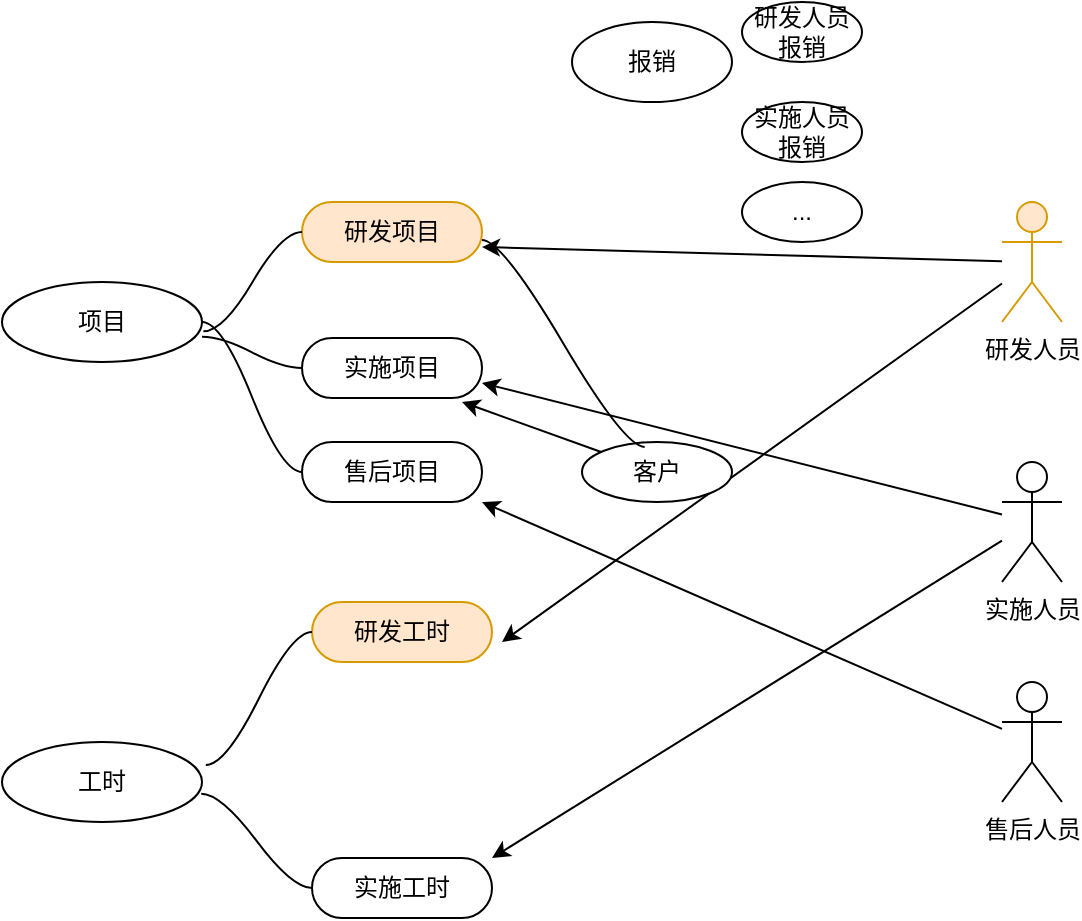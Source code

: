 <mxfile version="22.1.7" type="github">
  <diagram name="第 1 页" id="r8ZtHVtC3mXbOPZH1cJQ">
    <mxGraphModel dx="979" dy="595" grid="1" gridSize="10" guides="1" tooltips="1" connect="1" arrows="1" fold="1" page="1" pageScale="1" pageWidth="827" pageHeight="1169" math="0" shadow="0">
      <root>
        <mxCell id="0" />
        <mxCell id="1" parent="0" />
        <mxCell id="xe99l6hSY67nhleKCdJc-2" value="研发工时" style="whiteSpace=wrap;html=1;rounded=1;arcSize=50;align=center;verticalAlign=middle;strokeWidth=1;autosize=1;spacing=4;treeFolding=1;treeMoving=1;newEdgeStyle={&quot;edgeStyle&quot;:&quot;entityRelationEdgeStyle&quot;,&quot;startArrow&quot;:&quot;none&quot;,&quot;endArrow&quot;:&quot;none&quot;,&quot;segment&quot;:10,&quot;curved&quot;:1,&quot;sourcePerimeterSpacing&quot;:0,&quot;targetPerimeterSpacing&quot;:0};fillColor=#ffe6cc;strokeColor=#d79b00;" vertex="1" parent="1">
          <mxGeometry x="265" y="310" width="90" height="30" as="geometry" />
        </mxCell>
        <mxCell id="xe99l6hSY67nhleKCdJc-3" value="" style="edgeStyle=entityRelationEdgeStyle;startArrow=none;endArrow=none;segment=10;curved=1;sourcePerimeterSpacing=0;targetPerimeterSpacing=0;rounded=0;exitX=1.019;exitY=0.289;exitDx=0;exitDy=0;exitPerimeter=0;" edge="1" target="xe99l6hSY67nhleKCdJc-2" parent="1" source="xe99l6hSY67nhleKCdJc-4">
          <mxGeometry relative="1" as="geometry">
            <mxPoint x="210" y="320" as="sourcePoint" />
            <Array as="points">
              <mxPoint x="210" y="400" />
              <mxPoint x="212" y="400" />
            </Array>
          </mxGeometry>
        </mxCell>
        <mxCell id="xe99l6hSY67nhleKCdJc-4" value="工时" style="ellipse;whiteSpace=wrap;html=1;align=center;newEdgeStyle={&quot;edgeStyle&quot;:&quot;entityRelationEdgeStyle&quot;,&quot;startArrow&quot;:&quot;none&quot;,&quot;endArrow&quot;:&quot;none&quot;,&quot;segment&quot;:10,&quot;curved&quot;:1,&quot;sourcePerimeterSpacing&quot;:0,&quot;targetPerimeterSpacing&quot;:0};treeFolding=1;treeMoving=1;" vertex="1" parent="1">
          <mxGeometry x="110" y="380" width="100" height="40" as="geometry" />
        </mxCell>
        <mxCell id="xe99l6hSY67nhleKCdJc-6" value="实施工时" style="whiteSpace=wrap;html=1;rounded=1;arcSize=50;align=center;verticalAlign=middle;strokeWidth=1;autosize=1;spacing=4;treeFolding=1;treeMoving=1;newEdgeStyle={&quot;edgeStyle&quot;:&quot;entityRelationEdgeStyle&quot;,&quot;startArrow&quot;:&quot;none&quot;,&quot;endArrow&quot;:&quot;none&quot;,&quot;segment&quot;:10,&quot;curved&quot;:1,&quot;sourcePerimeterSpacing&quot;:0,&quot;targetPerimeterSpacing&quot;:0};" vertex="1" parent="1">
          <mxGeometry x="265" y="438" width="90" height="30" as="geometry" />
        </mxCell>
        <mxCell id="xe99l6hSY67nhleKCdJc-7" value="" style="edgeStyle=entityRelationEdgeStyle;startArrow=none;endArrow=none;segment=10;curved=1;sourcePerimeterSpacing=0;targetPerimeterSpacing=0;rounded=0;exitX=0.996;exitY=0.646;exitDx=0;exitDy=0;exitPerimeter=0;" edge="1" target="xe99l6hSY67nhleKCdJc-6" parent="1" source="xe99l6hSY67nhleKCdJc-4">
          <mxGeometry relative="1" as="geometry">
            <mxPoint x="230" y="480" as="sourcePoint" />
          </mxGeometry>
        </mxCell>
        <mxCell id="xe99l6hSY67nhleKCdJc-15" value="项目" style="ellipse;whiteSpace=wrap;html=1;align=center;newEdgeStyle={&quot;edgeStyle&quot;:&quot;entityRelationEdgeStyle&quot;,&quot;startArrow&quot;:&quot;none&quot;,&quot;endArrow&quot;:&quot;none&quot;,&quot;segment&quot;:10,&quot;curved&quot;:1,&quot;sourcePerimeterSpacing&quot;:0,&quot;targetPerimeterSpacing&quot;:0};treeFolding=1;treeMoving=1;" vertex="1" parent="1">
          <mxGeometry x="110" y="150" width="100" height="40" as="geometry" />
        </mxCell>
        <mxCell id="xe99l6hSY67nhleKCdJc-20" value="研发项目" style="whiteSpace=wrap;html=1;rounded=1;arcSize=50;align=center;verticalAlign=middle;strokeWidth=1;autosize=1;spacing=4;treeFolding=1;treeMoving=1;newEdgeStyle={&quot;edgeStyle&quot;:&quot;entityRelationEdgeStyle&quot;,&quot;startArrow&quot;:&quot;none&quot;,&quot;endArrow&quot;:&quot;none&quot;,&quot;segment&quot;:10,&quot;curved&quot;:1,&quot;sourcePerimeterSpacing&quot;:0,&quot;targetPerimeterSpacing&quot;:0};fillColor=#ffe6cc;strokeColor=#d79b00;" vertex="1" parent="1">
          <mxGeometry x="260" y="110" width="90" height="30" as="geometry" />
        </mxCell>
        <mxCell id="xe99l6hSY67nhleKCdJc-21" value="" style="edgeStyle=entityRelationEdgeStyle;startArrow=none;endArrow=none;segment=10;curved=1;sourcePerimeterSpacing=0;targetPerimeterSpacing=0;rounded=0;exitX=1.007;exitY=0.616;exitDx=0;exitDy=0;exitPerimeter=0;" edge="1" target="xe99l6hSY67nhleKCdJc-20" parent="1" source="xe99l6hSY67nhleKCdJc-15">
          <mxGeometry relative="1" as="geometry">
            <mxPoint x="260" y="230" as="sourcePoint" />
          </mxGeometry>
        </mxCell>
        <mxCell id="xe99l6hSY67nhleKCdJc-22" value="实施项目" style="whiteSpace=wrap;html=1;rounded=1;arcSize=50;align=center;verticalAlign=middle;strokeWidth=1;autosize=1;spacing=4;treeFolding=1;treeMoving=1;newEdgeStyle={&quot;edgeStyle&quot;:&quot;entityRelationEdgeStyle&quot;,&quot;startArrow&quot;:&quot;none&quot;,&quot;endArrow&quot;:&quot;none&quot;,&quot;segment&quot;:10,&quot;curved&quot;:1,&quot;sourcePerimeterSpacing&quot;:0,&quot;targetPerimeterSpacing&quot;:0};" vertex="1" parent="1">
          <mxGeometry x="260" y="178" width="90" height="30" as="geometry" />
        </mxCell>
        <mxCell id="xe99l6hSY67nhleKCdJc-23" value="" style="edgeStyle=entityRelationEdgeStyle;startArrow=none;endArrow=none;segment=10;curved=1;sourcePerimeterSpacing=0;targetPerimeterSpacing=0;rounded=0;exitX=1;exitY=0.685;exitDx=0;exitDy=0;exitPerimeter=0;" edge="1" target="xe99l6hSY67nhleKCdJc-22" parent="1" source="xe99l6hSY67nhleKCdJc-15">
          <mxGeometry relative="1" as="geometry">
            <mxPoint x="225" y="220" as="sourcePoint" />
          </mxGeometry>
        </mxCell>
        <mxCell id="xe99l6hSY67nhleKCdJc-36" style="rounded=0;orthogonalLoop=1;jettySize=auto;html=1;entryX=1;entryY=0.75;entryDx=0;entryDy=0;" edge="1" parent="1" source="xe99l6hSY67nhleKCdJc-25" target="xe99l6hSY67nhleKCdJc-20">
          <mxGeometry relative="1" as="geometry" />
        </mxCell>
        <mxCell id="xe99l6hSY67nhleKCdJc-47" style="edgeStyle=none;rounded=0;orthogonalLoop=1;jettySize=auto;html=1;" edge="1" parent="1" source="xe99l6hSY67nhleKCdJc-25">
          <mxGeometry relative="1" as="geometry">
            <mxPoint x="360" y="330" as="targetPoint" />
          </mxGeometry>
        </mxCell>
        <mxCell id="xe99l6hSY67nhleKCdJc-25" value="研发人员" style="shape=umlActor;verticalLabelPosition=bottom;verticalAlign=top;html=1;fillColor=#ffe6cc;strokeColor=#d79b00;" vertex="1" parent="1">
          <mxGeometry x="610" y="110" width="30" height="60" as="geometry" />
        </mxCell>
        <mxCell id="xe99l6hSY67nhleKCdJc-43" style="edgeStyle=none;rounded=0;orthogonalLoop=1;jettySize=auto;html=1;entryX=1;entryY=0.75;entryDx=0;entryDy=0;" edge="1" parent="1" source="xe99l6hSY67nhleKCdJc-28" target="xe99l6hSY67nhleKCdJc-22">
          <mxGeometry relative="1" as="geometry" />
        </mxCell>
        <mxCell id="xe99l6hSY67nhleKCdJc-48" style="edgeStyle=none;rounded=0;orthogonalLoop=1;jettySize=auto;html=1;entryX=1;entryY=0;entryDx=0;entryDy=0;" edge="1" parent="1" source="xe99l6hSY67nhleKCdJc-28" target="xe99l6hSY67nhleKCdJc-6">
          <mxGeometry relative="1" as="geometry" />
        </mxCell>
        <mxCell id="xe99l6hSY67nhleKCdJc-28" value="实施人员" style="shape=umlActor;verticalLabelPosition=bottom;verticalAlign=top;html=1;" vertex="1" parent="1">
          <mxGeometry x="610" y="240" width="30" height="60" as="geometry" />
        </mxCell>
        <mxCell id="xe99l6hSY67nhleKCdJc-46" style="edgeStyle=none;rounded=0;orthogonalLoop=1;jettySize=auto;html=1;entryX=1;entryY=1;entryDx=0;entryDy=0;" edge="1" parent="1" source="xe99l6hSY67nhleKCdJc-30" target="xe99l6hSY67nhleKCdJc-44">
          <mxGeometry relative="1" as="geometry" />
        </mxCell>
        <mxCell id="xe99l6hSY67nhleKCdJc-30" value="售后人员" style="shape=umlActor;verticalLabelPosition=bottom;verticalAlign=top;html=1;" vertex="1" parent="1">
          <mxGeometry x="610" y="350" width="30" height="60" as="geometry" />
        </mxCell>
        <mxCell id="xe99l6hSY67nhleKCdJc-42" style="edgeStyle=none;rounded=0;orthogonalLoop=1;jettySize=auto;html=1;" edge="1" parent="1" source="xe99l6hSY67nhleKCdJc-35">
          <mxGeometry relative="1" as="geometry">
            <mxPoint x="340" y="210" as="targetPoint" />
          </mxGeometry>
        </mxCell>
        <mxCell id="xe99l6hSY67nhleKCdJc-35" value="客户" style="ellipse;whiteSpace=wrap;html=1;" vertex="1" parent="1">
          <mxGeometry x="400" y="230" width="75" height="30" as="geometry" />
        </mxCell>
        <mxCell id="xe99l6hSY67nhleKCdJc-41" style="edgeStyle=entityRelationEdgeStyle;rounded=0;orthogonalLoop=1;jettySize=auto;html=1;startArrow=none;endArrow=none;segment=10;curved=1;sourcePerimeterSpacing=0;targetPerimeterSpacing=0;entryX=0.231;entryY=-0.052;entryDx=0;entryDy=0;entryPerimeter=0;" edge="1" parent="1">
          <mxGeometry relative="1" as="geometry">
            <mxPoint x="350" y="129" as="sourcePoint" />
            <mxPoint x="431.325" y="232.44" as="targetPoint" />
            <Array as="points">
              <mxPoint x="390" y="184" />
            </Array>
          </mxGeometry>
        </mxCell>
        <mxCell id="xe99l6hSY67nhleKCdJc-44" value="售后项目" style="whiteSpace=wrap;html=1;rounded=1;arcSize=50;align=center;verticalAlign=middle;strokeWidth=1;autosize=1;spacing=4;treeFolding=1;treeMoving=1;newEdgeStyle={&quot;edgeStyle&quot;:&quot;entityRelationEdgeStyle&quot;,&quot;startArrow&quot;:&quot;none&quot;,&quot;endArrow&quot;:&quot;none&quot;,&quot;segment&quot;:10,&quot;curved&quot;:1,&quot;sourcePerimeterSpacing&quot;:0,&quot;targetPerimeterSpacing&quot;:0};" vertex="1" parent="1">
          <mxGeometry x="260" y="230" width="90" height="30" as="geometry" />
        </mxCell>
        <mxCell id="xe99l6hSY67nhleKCdJc-45" value="" style="edgeStyle=entityRelationEdgeStyle;startArrow=none;endArrow=none;segment=10;curved=1;sourcePerimeterSpacing=0;targetPerimeterSpacing=0;rounded=0;exitX=1;exitY=0.5;exitDx=0;exitDy=0;" edge="1" target="xe99l6hSY67nhleKCdJc-44" parent="1" source="xe99l6hSY67nhleKCdJc-15">
          <mxGeometry relative="1" as="geometry">
            <mxPoint x="230" y="274" as="sourcePoint" />
          </mxGeometry>
        </mxCell>
        <mxCell id="xe99l6hSY67nhleKCdJc-49" value="报销" style="ellipse;whiteSpace=wrap;html=1;" vertex="1" parent="1">
          <mxGeometry x="395" y="20" width="80" height="40" as="geometry" />
        </mxCell>
        <mxCell id="xe99l6hSY67nhleKCdJc-50" value="研发人员报销" style="ellipse;whiteSpace=wrap;html=1;" vertex="1" parent="1">
          <mxGeometry x="480" y="10" width="60" height="30" as="geometry" />
        </mxCell>
        <mxCell id="xe99l6hSY67nhleKCdJc-51" value="实施人员报销" style="ellipse;whiteSpace=wrap;html=1;" vertex="1" parent="1">
          <mxGeometry x="480" y="60" width="60" height="30" as="geometry" />
        </mxCell>
        <mxCell id="xe99l6hSY67nhleKCdJc-52" value="..." style="ellipse;whiteSpace=wrap;html=1;" vertex="1" parent="1">
          <mxGeometry x="480" y="100" width="60" height="30" as="geometry" />
        </mxCell>
      </root>
    </mxGraphModel>
  </diagram>
</mxfile>
